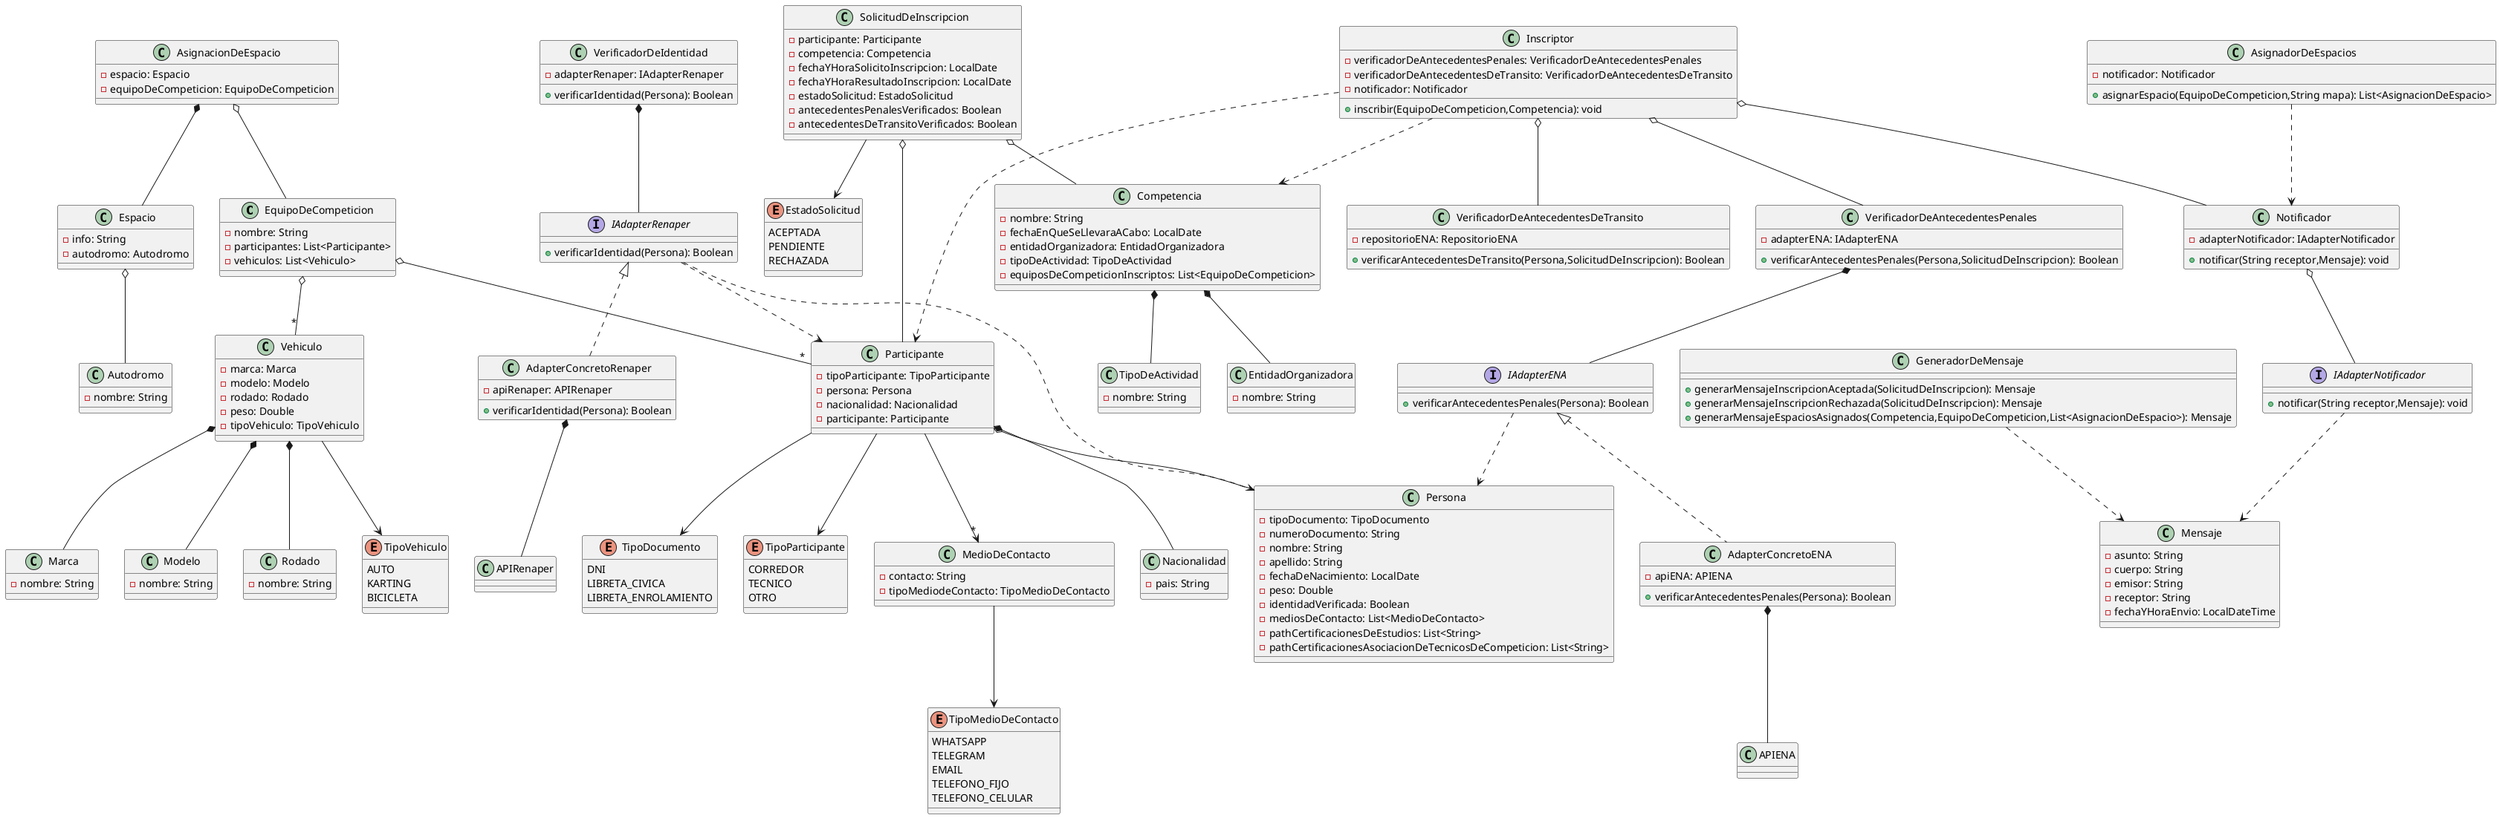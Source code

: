@startuml

EquipoDeCompeticion o-- "*" Participante
EquipoDeCompeticion o-- "*" Vehiculo

class EquipoDeCompeticion{
 -nombre: String
 -participantes: List<Participante>
 -vehiculos: List<Vehiculo>
}

Participante --> TipoParticipante
Participante o-- Persona

class Participante{
 -tipoParticipante: TipoParticipante
 -persona: Persona
}

enum TipoParticipante{
 CORREDOR
 TECNICO
 OTRO
}

class Persona{
 -tipoDocumento: TipoDocumento
 -numeroDocumento: String
 -nombre: String
 -apellido: String
 -fechaDeNacimiento: LocalDate
 -peso: Double
 -identidadVerificada: Boolean
 -mediosDeContacto: List<MedioDeContacto>
 -pathCertificacionesDeEstudios: List<String>
 -pathCertificacionesAsociacionDeTecnicosDeCompeticion: List<String>
}

Participante *-- Nacionalidad
Participante --> TipoDocumento
Participante --> "*" MedioDeContacto

class Participante{
 -nacionalidad: Nacionalidad
 -participante: Participante
}

MedioDeContacto --> TipoMedioDeContacto

class MedioDeContacto{
 -contacto: String
 -tipoMediodeContacto: TipoMedioDeContacto
}

enum TipoMedioDeContacto{
 WHATSAPP
 TELEGRAM
 EMAIL
 TELEFONO_FIJO
 TELEFONO_CELULAR
}

class Nacionalidad{
 -pais: String
}

enum TipoDocumento{
 DNI
 LIBRETA_CIVICA
 LIBRETA_ENROLAMIENTO
}

Vehiculo *-- Marca
Vehiculo *-- Modelo
Vehiculo *-- Rodado
Vehiculo --> TipoVehiculo

class Vehiculo{
 -marca: Marca
 -modelo: Modelo
 -rodado: Rodado
 -peso: Double
 -tipoVehiculo: TipoVehiculo
}

class Marca{
 -nombre: String
}

class Modelo{
 -nombre: String
}

class Rodado{
 -nombre: String
}

enum TipoVehiculo{
 AUTO
 KARTING
 BICICLETA
}

VerificadorDeIdentidad *-- IAdapterRenaper
IAdapterRenaper <|.. AdapterConcretoRenaper
IAdapterRenaper ..> Persona
AdapterConcretoRenaper *-- APIRenaper

IAdapterRenaper ..> Participante

class VerificadorDeIdentidad{
 -adapterRenaper: IAdapterRenaper
 +verificarIdentidad(Persona): Boolean
}

interface IAdapterRenaper{
 +verificarIdentidad(Persona): Boolean
}

class AdapterConcretoRenaper{
 -apiRenaper: APIRenaper
 +verificarIdentidad(Persona): Boolean
}

class APIRenaper{
}

Competencia *-- EntidadOrganizadora
Competencia *-- TipoDeActividad

class Competencia{
 -nombre: String
 -fechaEnQueSeLlevaraACabo: LocalDate
 -entidadOrganizadora: EntidadOrganizadora
 -tipoDeActividad: TipoDeActividad
 -equiposDeCompeticionInscriptos: List<EquipoDeCompeticion>
}

class EntidadOrganizadora{
 -nombre: String
}

class TipoDeActividad{
 -nombre: String
}

VerificadorDeAntecedentesPenales *-- IAdapterENA
IAdapterENA <|.. AdapterConcretoENA
IAdapterENA ..> Persona
AdapterConcretoENA *-- APIENA


class VerificadorDeAntecedentesPenales{
 -adapterENA: IAdapterENA
 +verificarAntecedentesPenales(Persona,SolicitudDeInscripcion): Boolean
}

interface IAdapterENA{
 +verificarAntecedentesPenales(Persona): Boolean
}

class AdapterConcretoENA{
 -apiENA: APIENA
 +verificarAntecedentesPenales(Persona): Boolean
}

class APIENA{
}

Inscriptor o-- VerificadorDeAntecedentesPenales
Inscriptor o-- VerificadorDeAntecedentesDeTransito
Inscriptor o-- Notificador
Inscriptor ..> Participante
Inscriptor ..> Competencia

class Inscriptor{
 -verificadorDeAntecedentesPenales: VerificadorDeAntecedentesPenales
 -verificadorDeAntecedentesDeTransito: VerificadorDeAntecedentesDeTransito
 -notificador: Notificador
 +inscribir(EquipoDeCompeticion,Competencia): void
}

class VerificadorDeAntecedentesDeTransito{
 -repositorioENA: RepositorioENA
 +verificarAntecedentesDeTransito(Persona,SolicitudDeInscripcion): Boolean
}

SolicitudDeInscripcion o-- Participante
SolicitudDeInscripcion o-- Competencia
SolicitudDeInscripcion --> EstadoSolicitud

class SolicitudDeInscripcion{
 -participante: Participante
 -competencia: Competencia
 -fechaYHoraSolicitoInscripcion: LocalDate
 -fechaYHoraResultadoInscripcion: LocalDate
 -estadoSolicitud: EstadoSolicitud
 -antecedentesPenalesVerificados: Boolean
 -antecedentesDeTransitoVerificados: Boolean
}

enum EstadoSolicitud{
 ACEPTADA
 PENDIENTE
 RECHAZADA
}

Notificador o-- IAdapterNotificador
IAdapterNotificador ..> Mensaje

class Notificador{
 -adapterNotificador: IAdapterNotificador
 +notificar(String receptor,Mensaje): void
}

interface IAdapterNotificador{
 +notificar(String receptor,Mensaje): void
}

class Mensaje{
 -asunto: String
 -cuerpo: String
 -emisor: String
 -receptor: String
 -fechaYHoraEnvio: LocalDateTime
}

GeneradorDeMensaje ..> Mensaje

class GeneradorDeMensaje{
 +generarMensajeInscripcionAceptada(SolicitudDeInscripcion): Mensaje
 +generarMensajeInscripcionRechazada(SolicitudDeInscripcion): Mensaje
 +generarMensajeEspaciosAsignados(Competencia,EquipoDeCompeticion,List<AsignacionDeEspacio>): Mensaje
}

AsignadorDeEspacios ..> Notificador

class AsignadorDeEspacios{
 -notificador: Notificador
 +asignarEspacio(EquipoDeCompeticion,String mapa): List<AsignacionDeEspacio>
}

AsignacionDeEspacio *-- Espacio
AsignacionDeEspacio o-- EquipoDeCompeticion

class AsignacionDeEspacio{
 -espacio: Espacio
 -equipoDeCompeticion: EquipoDeCompeticion
}

Espacio o-- Autodromo

class Espacio{
 -info: String
 -autodromo: Autodromo
}

class Autodromo{
 -nombre: String
}

@enduml